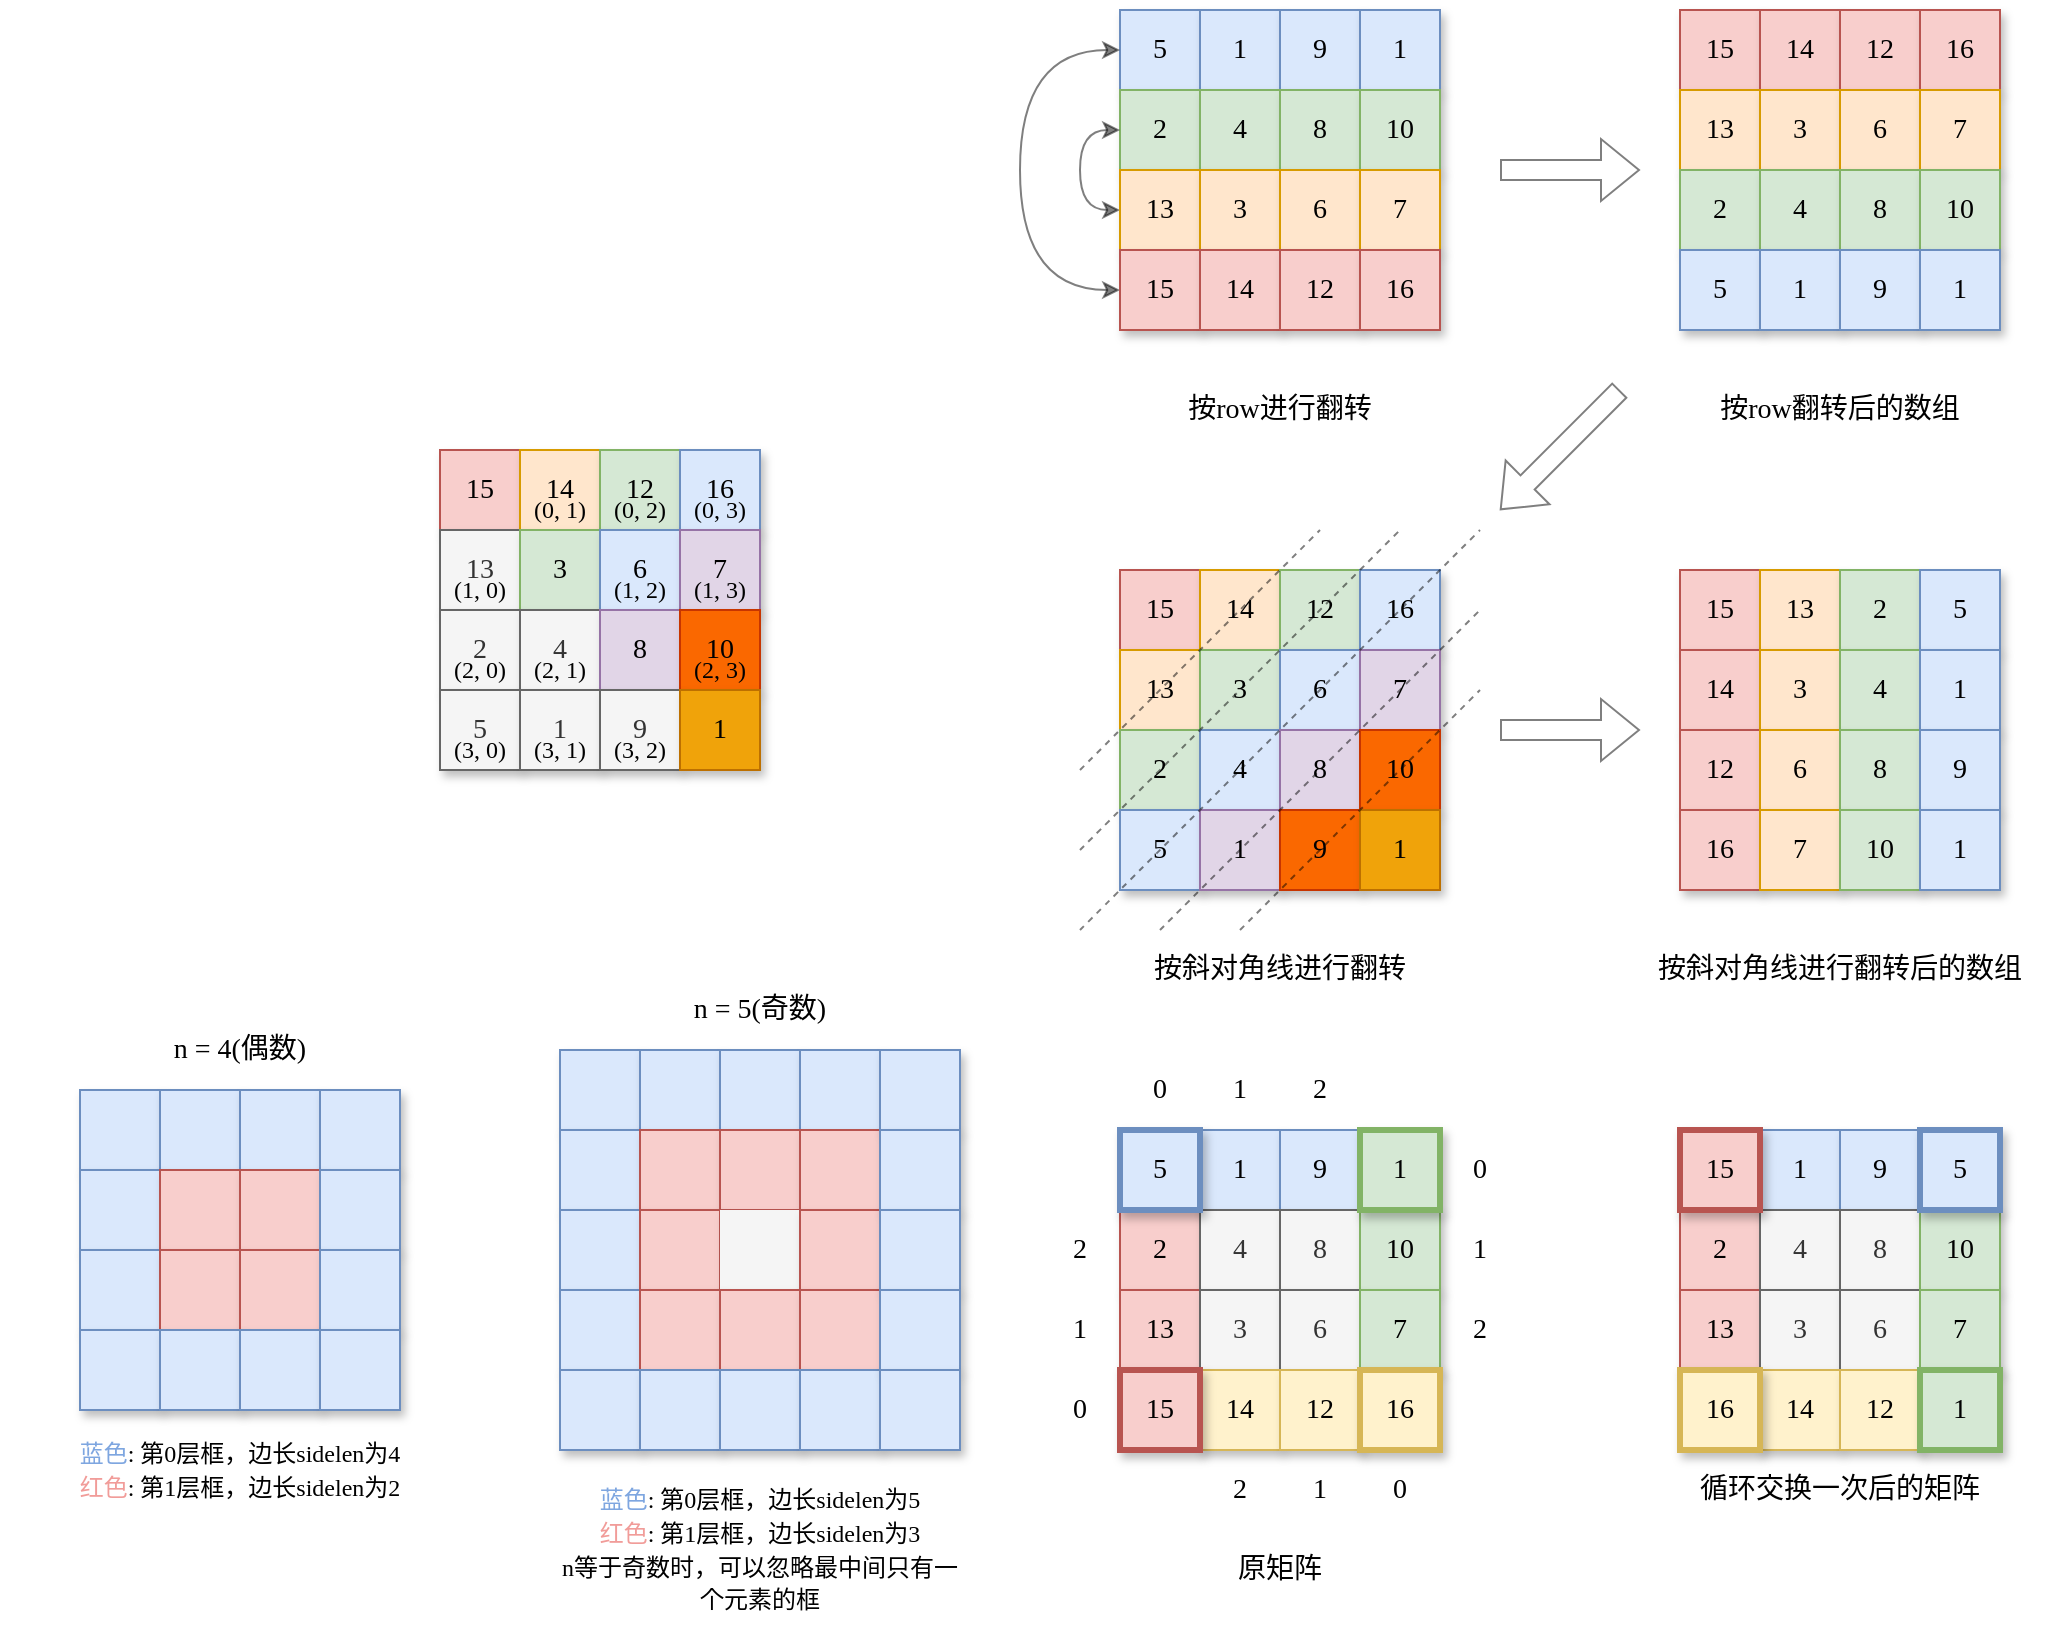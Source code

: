 <mxfile version="16.2.7" type="github">
  <diagram id="HVgc1riLIKYyW8vHFA-X" name="第 1 页">
    <mxGraphModel dx="2713" dy="810" grid="1" gridSize="10" guides="1" tooltips="1" connect="1" arrows="1" fold="1" page="1" pageScale="1" pageWidth="827" pageHeight="1169" background="#ffffff" math="0" shadow="0">
      <root>
        <mxCell id="0" />
        <mxCell id="1" parent="0" />
        <mxCell id="Ji-A0wUUnAwJlBcYtbFV-5" value="&lt;font style=&quot;font-size: 14px&quot; face=&quot;Comic Sans MS&quot;&gt;2&lt;/font&gt;" style="rounded=0;whiteSpace=wrap;html=1;shadow=1;fillColor=#f8cecc;strokeColor=#b85450;strokeWidth=1;" parent="1" vertex="1">
          <mxGeometry x="240" y="840" width="40" height="40" as="geometry" />
        </mxCell>
        <mxCell id="Ji-A0wUUnAwJlBcYtbFV-2" value="&lt;font style=&quot;font-size: 14px&quot; face=&quot;Comic Sans MS&quot;&gt;1&lt;/font&gt;" style="rounded=0;whiteSpace=wrap;html=1;shadow=1;fillColor=#dae8fc;strokeColor=#6c8ebf;" parent="1" vertex="1">
          <mxGeometry x="280" y="800" width="40" height="40" as="geometry" />
        </mxCell>
        <mxCell id="Ji-A0wUUnAwJlBcYtbFV-3" value="&lt;font style=&quot;font-size: 14px&quot; face=&quot;Comic Sans MS&quot;&gt;9&lt;/font&gt;" style="rounded=0;whiteSpace=wrap;html=1;shadow=1;fillColor=#dae8fc;strokeColor=#6c8ebf;strokeWidth=1;" parent="1" vertex="1">
          <mxGeometry x="320" y="800" width="40" height="40" as="geometry" />
        </mxCell>
        <mxCell id="Ji-A0wUUnAwJlBcYtbFV-122" value="" style="rounded=0;whiteSpace=wrap;html=1;shadow=1;fillColor=#dae8fc;strokeColor=#6c8ebf;" parent="1" vertex="1">
          <mxGeometry x="-40" y="760" width="40" height="40" as="geometry" />
        </mxCell>
        <mxCell id="Ji-A0wUUnAwJlBcYtbFV-123" value="" style="rounded=0;whiteSpace=wrap;html=1;shadow=1;fillColor=#dae8fc;strokeColor=#6c8ebf;" parent="1" vertex="1">
          <mxGeometry y="760" width="40" height="40" as="geometry" />
        </mxCell>
        <mxCell id="Ji-A0wUUnAwJlBcYtbFV-124" value="" style="rounded=0;whiteSpace=wrap;html=1;shadow=1;fillColor=#dae8fc;strokeColor=#6c8ebf;" parent="1" vertex="1">
          <mxGeometry x="40" y="760" width="40" height="40" as="geometry" />
        </mxCell>
        <mxCell id="Ji-A0wUUnAwJlBcYtbFV-125" value="" style="rounded=0;whiteSpace=wrap;html=1;shadow=1;fillColor=#dae8fc;strokeColor=#6c8ebf;" parent="1" vertex="1">
          <mxGeometry x="80" y="760" width="40" height="40" as="geometry" />
        </mxCell>
        <mxCell id="Ta1VJS7oqbeky3PgovRU-64" value="&lt;font style=&quot;font-size: 14px&quot; face=&quot;Comic Sans MS&quot;&gt;15&lt;/font&gt;" style="rounded=0;whiteSpace=wrap;html=1;shadow=1;fillColor=#f8cecc;strokeColor=#b85450;" parent="1" vertex="1">
          <mxGeometry x="520" y="240" width="40" height="40" as="geometry" />
        </mxCell>
        <mxCell id="Ta1VJS7oqbeky3PgovRU-65" value="&lt;font style=&quot;font-size: 14px&quot; face=&quot;Comic Sans MS&quot;&gt;14&lt;/font&gt;" style="rounded=0;whiteSpace=wrap;html=1;shadow=1;fillColor=#f8cecc;strokeColor=#b85450;" parent="1" vertex="1">
          <mxGeometry x="560" y="240" width="40" height="40" as="geometry" />
        </mxCell>
        <mxCell id="Ta1VJS7oqbeky3PgovRU-66" value="&lt;font style=&quot;font-size: 14px&quot; face=&quot;Comic Sans MS&quot;&gt;12&lt;/font&gt;" style="rounded=0;whiteSpace=wrap;html=1;shadow=1;fillColor=#f8cecc;strokeColor=#b85450;" parent="1" vertex="1">
          <mxGeometry x="600" y="240" width="40" height="40" as="geometry" />
        </mxCell>
        <mxCell id="Ta1VJS7oqbeky3PgovRU-67" value="&lt;font style=&quot;font-size: 14px&quot; face=&quot;Comic Sans MS&quot;&gt;16&lt;/font&gt;" style="rounded=0;whiteSpace=wrap;html=1;shadow=1;fillColor=#f8cecc;strokeColor=#b85450;" parent="1" vertex="1">
          <mxGeometry x="640" y="240" width="40" height="40" as="geometry" />
        </mxCell>
        <mxCell id="Ta1VJS7oqbeky3PgovRU-1" value="&lt;font style=&quot;font-size: 14px&quot; face=&quot;Comic Sans MS&quot;&gt;5&lt;/font&gt;" style="rounded=0;whiteSpace=wrap;html=1;shadow=1;fillColor=#dae8fc;strokeColor=#6c8ebf;" parent="1" vertex="1">
          <mxGeometry x="240" y="240" width="40" height="40" as="geometry" />
        </mxCell>
        <mxCell id="Ta1VJS7oqbeky3PgovRU-25" value="&lt;font style=&quot;font-size: 14px&quot; face=&quot;Comic Sans MS&quot;&gt;1&lt;/font&gt;" style="rounded=0;whiteSpace=wrap;html=1;shadow=1;fillColor=#dae8fc;strokeColor=#6c8ebf;" parent="1" vertex="1">
          <mxGeometry x="280" y="240" width="40" height="40" as="geometry" />
        </mxCell>
        <mxCell id="Ta1VJS7oqbeky3PgovRU-26" value="&lt;font style=&quot;font-size: 14px&quot; face=&quot;Comic Sans MS&quot;&gt;9&lt;/font&gt;" style="rounded=0;whiteSpace=wrap;html=1;shadow=1;fillColor=#dae8fc;strokeColor=#6c8ebf;" parent="1" vertex="1">
          <mxGeometry x="320" y="240" width="40" height="40" as="geometry" />
        </mxCell>
        <mxCell id="Ta1VJS7oqbeky3PgovRU-27" value="&lt;font style=&quot;font-size: 14px&quot; face=&quot;Comic Sans MS&quot;&gt;1&lt;/font&gt;" style="rounded=0;whiteSpace=wrap;html=1;shadow=1;fillColor=#dae8fc;strokeColor=#6c8ebf;" parent="1" vertex="1">
          <mxGeometry x="360" y="240" width="40" height="40" as="geometry" />
        </mxCell>
        <mxCell id="Ta1VJS7oqbeky3PgovRU-28" value="&lt;font style=&quot;font-size: 14px&quot; face=&quot;Comic Sans MS&quot;&gt;2&lt;/font&gt;" style="rounded=0;whiteSpace=wrap;html=1;shadow=1;fillColor=#d5e8d4;strokeColor=#82b366;" parent="1" vertex="1">
          <mxGeometry x="240" y="280" width="40" height="40" as="geometry" />
        </mxCell>
        <mxCell id="Ta1VJS7oqbeky3PgovRU-29" value="&lt;font style=&quot;font-size: 14px&quot; face=&quot;Comic Sans MS&quot;&gt;4&lt;/font&gt;" style="rounded=0;whiteSpace=wrap;html=1;shadow=1;fillColor=#d5e8d4;strokeColor=#82b366;" parent="1" vertex="1">
          <mxGeometry x="280" y="280" width="40" height="40" as="geometry" />
        </mxCell>
        <mxCell id="Ta1VJS7oqbeky3PgovRU-30" value="&lt;font style=&quot;font-size: 14px&quot; face=&quot;Comic Sans MS&quot;&gt;8&lt;/font&gt;" style="rounded=0;whiteSpace=wrap;html=1;shadow=1;fillColor=#d5e8d4;strokeColor=#82b366;" parent="1" vertex="1">
          <mxGeometry x="320" y="280" width="40" height="40" as="geometry" />
        </mxCell>
        <mxCell id="Ta1VJS7oqbeky3PgovRU-31" value="&lt;font style=&quot;font-size: 14px&quot; face=&quot;Comic Sans MS&quot;&gt;10&lt;/font&gt;" style="rounded=0;whiteSpace=wrap;html=1;shadow=1;fillColor=#d5e8d4;strokeColor=#82b366;" parent="1" vertex="1">
          <mxGeometry x="360" y="280" width="40" height="40" as="geometry" />
        </mxCell>
        <mxCell id="Ta1VJS7oqbeky3PgovRU-249" style="edgeStyle=orthogonalEdgeStyle;curved=1;rounded=0;sketch=0;orthogonalLoop=1;jettySize=auto;html=1;exitX=0;exitY=0.5;exitDx=0;exitDy=0;entryX=0;entryY=0.5;entryDx=0;entryDy=0;fontFamily=Comic Sans MS;fontSize=14;startArrow=classic;startFill=1;opacity=50;" parent="1" source="Ta1VJS7oqbeky3PgovRU-32" target="Ta1VJS7oqbeky3PgovRU-28" edge="1">
          <mxGeometry relative="1" as="geometry" />
        </mxCell>
        <mxCell id="Ta1VJS7oqbeky3PgovRU-32" value="&lt;font style=&quot;font-size: 14px&quot; face=&quot;Comic Sans MS&quot;&gt;13&lt;/font&gt;" style="rounded=0;whiteSpace=wrap;html=1;shadow=1;fillColor=#ffe6cc;strokeColor=#d79b00;" parent="1" vertex="1">
          <mxGeometry x="240" y="320" width="40" height="40" as="geometry" />
        </mxCell>
        <mxCell id="Ta1VJS7oqbeky3PgovRU-33" value="&lt;font style=&quot;font-size: 14px&quot; face=&quot;Comic Sans MS&quot;&gt;3&lt;/font&gt;" style="rounded=0;whiteSpace=wrap;html=1;shadow=1;fillColor=#ffe6cc;strokeColor=#d79b00;" parent="1" vertex="1">
          <mxGeometry x="280" y="320" width="40" height="40" as="geometry" />
        </mxCell>
        <mxCell id="Ta1VJS7oqbeky3PgovRU-34" value="&lt;font style=&quot;font-size: 14px&quot; face=&quot;Comic Sans MS&quot;&gt;6&lt;/font&gt;" style="rounded=0;whiteSpace=wrap;html=1;shadow=1;fillColor=#ffe6cc;strokeColor=#d79b00;" parent="1" vertex="1">
          <mxGeometry x="320" y="320" width="40" height="40" as="geometry" />
        </mxCell>
        <mxCell id="Ta1VJS7oqbeky3PgovRU-35" value="&lt;font style=&quot;font-size: 14px&quot; face=&quot;Comic Sans MS&quot;&gt;7&lt;/font&gt;" style="rounded=0;whiteSpace=wrap;html=1;shadow=1;fillColor=#ffe6cc;strokeColor=#d79b00;" parent="1" vertex="1">
          <mxGeometry x="360" y="320" width="40" height="40" as="geometry" />
        </mxCell>
        <mxCell id="Ta1VJS7oqbeky3PgovRU-250" style="edgeStyle=orthogonalEdgeStyle;curved=1;rounded=0;sketch=0;orthogonalLoop=1;jettySize=auto;html=1;exitX=0;exitY=0.5;exitDx=0;exitDy=0;entryX=0;entryY=0.5;entryDx=0;entryDy=0;fontFamily=Comic Sans MS;fontSize=14;startArrow=classic;startFill=1;opacity=50;" parent="1" source="Ta1VJS7oqbeky3PgovRU-36" target="Ta1VJS7oqbeky3PgovRU-1" edge="1">
          <mxGeometry relative="1" as="geometry">
            <Array as="points">
              <mxPoint x="190" y="380" />
              <mxPoint x="190" y="260" />
            </Array>
          </mxGeometry>
        </mxCell>
        <mxCell id="Ta1VJS7oqbeky3PgovRU-36" value="&lt;font style=&quot;font-size: 14px&quot; face=&quot;Comic Sans MS&quot;&gt;15&lt;/font&gt;" style="rounded=0;whiteSpace=wrap;html=1;shadow=1;fillColor=#f8cecc;strokeColor=#b85450;" parent="1" vertex="1">
          <mxGeometry x="240" y="360" width="40" height="40" as="geometry" />
        </mxCell>
        <mxCell id="Ta1VJS7oqbeky3PgovRU-37" value="&lt;font style=&quot;font-size: 14px&quot; face=&quot;Comic Sans MS&quot;&gt;14&lt;/font&gt;" style="rounded=0;whiteSpace=wrap;html=1;shadow=1;fillColor=#f8cecc;strokeColor=#b85450;" parent="1" vertex="1">
          <mxGeometry x="280" y="360" width="40" height="40" as="geometry" />
        </mxCell>
        <mxCell id="Ta1VJS7oqbeky3PgovRU-38" value="&lt;font style=&quot;font-size: 14px&quot; face=&quot;Comic Sans MS&quot;&gt;12&lt;/font&gt;" style="rounded=0;whiteSpace=wrap;html=1;shadow=1;fillColor=#f8cecc;strokeColor=#b85450;" parent="1" vertex="1">
          <mxGeometry x="320" y="360" width="40" height="40" as="geometry" />
        </mxCell>
        <mxCell id="Ta1VJS7oqbeky3PgovRU-39" value="&lt;font style=&quot;font-size: 14px&quot; face=&quot;Comic Sans MS&quot;&gt;16&lt;/font&gt;" style="rounded=0;whiteSpace=wrap;html=1;shadow=1;fillColor=#f8cecc;strokeColor=#b85450;" parent="1" vertex="1">
          <mxGeometry x="360" y="360" width="40" height="40" as="geometry" />
        </mxCell>
        <mxCell id="Ta1VJS7oqbeky3PgovRU-60" value="&lt;font style=&quot;font-size: 14px&quot; face=&quot;Comic Sans MS&quot;&gt;13&lt;/font&gt;" style="rounded=0;whiteSpace=wrap;html=1;shadow=1;fillColor=#ffe6cc;strokeColor=#d79b00;" parent="1" vertex="1">
          <mxGeometry x="520" y="280" width="40" height="40" as="geometry" />
        </mxCell>
        <mxCell id="Ta1VJS7oqbeky3PgovRU-61" value="&lt;font style=&quot;font-size: 14px&quot; face=&quot;Comic Sans MS&quot;&gt;3&lt;/font&gt;" style="rounded=0;whiteSpace=wrap;html=1;shadow=1;fillColor=#ffe6cc;strokeColor=#d79b00;" parent="1" vertex="1">
          <mxGeometry x="560" y="280" width="40" height="40" as="geometry" />
        </mxCell>
        <mxCell id="Ta1VJS7oqbeky3PgovRU-62" value="&lt;font style=&quot;font-size: 14px&quot; face=&quot;Comic Sans MS&quot;&gt;6&lt;/font&gt;" style="rounded=0;whiteSpace=wrap;html=1;shadow=1;fillColor=#ffe6cc;strokeColor=#d79b00;" parent="1" vertex="1">
          <mxGeometry x="600" y="280" width="40" height="40" as="geometry" />
        </mxCell>
        <mxCell id="Ta1VJS7oqbeky3PgovRU-63" value="&lt;font style=&quot;font-size: 14px&quot; face=&quot;Comic Sans MS&quot;&gt;7&lt;/font&gt;" style="rounded=0;whiteSpace=wrap;html=1;shadow=1;fillColor=#ffe6cc;strokeColor=#d79b00;" parent="1" vertex="1">
          <mxGeometry x="640" y="280" width="40" height="40" as="geometry" />
        </mxCell>
        <mxCell id="Ta1VJS7oqbeky3PgovRU-55" value="&lt;font style=&quot;font-size: 14px&quot; face=&quot;Comic Sans MS&quot;&gt;2&lt;/font&gt;" style="rounded=0;whiteSpace=wrap;html=1;shadow=1;fillColor=#d5e8d4;strokeColor=#82b366;" parent="1" vertex="1">
          <mxGeometry x="520" y="320" width="40" height="40" as="geometry" />
        </mxCell>
        <mxCell id="Ta1VJS7oqbeky3PgovRU-56" value="&lt;font style=&quot;font-size: 14px&quot; face=&quot;Comic Sans MS&quot;&gt;4&lt;/font&gt;" style="rounded=0;whiteSpace=wrap;html=1;shadow=1;fillColor=#d5e8d4;strokeColor=#82b366;" parent="1" vertex="1">
          <mxGeometry x="560" y="320" width="40" height="40" as="geometry" />
        </mxCell>
        <mxCell id="Ta1VJS7oqbeky3PgovRU-57" value="&lt;font style=&quot;font-size: 14px&quot; face=&quot;Comic Sans MS&quot;&gt;8&lt;/font&gt;" style="rounded=0;whiteSpace=wrap;html=1;shadow=1;fillColor=#d5e8d4;strokeColor=#82b366;" parent="1" vertex="1">
          <mxGeometry x="600" y="320" width="40" height="40" as="geometry" />
        </mxCell>
        <mxCell id="Ta1VJS7oqbeky3PgovRU-59" value="&lt;font style=&quot;font-size: 14px&quot; face=&quot;Comic Sans MS&quot;&gt;10&lt;/font&gt;" style="rounded=0;whiteSpace=wrap;html=1;shadow=1;fillColor=#d5e8d4;strokeColor=#82b366;" parent="1" vertex="1">
          <mxGeometry x="640" y="320" width="40" height="40" as="geometry" />
        </mxCell>
        <mxCell id="Ta1VJS7oqbeky3PgovRU-42" value="&lt;font style=&quot;font-size: 14px&quot; face=&quot;Comic Sans MS&quot;&gt;5&lt;/font&gt;" style="rounded=0;whiteSpace=wrap;html=1;shadow=1;fillColor=#dae8fc;strokeColor=#6c8ebf;" parent="1" vertex="1">
          <mxGeometry x="520" y="360" width="40" height="40" as="geometry" />
        </mxCell>
        <mxCell id="Ta1VJS7oqbeky3PgovRU-51" value="&lt;font style=&quot;font-size: 14px&quot; face=&quot;Comic Sans MS&quot;&gt;1&lt;/font&gt;" style="rounded=0;whiteSpace=wrap;html=1;shadow=1;fillColor=#dae8fc;strokeColor=#6c8ebf;" parent="1" vertex="1">
          <mxGeometry x="560" y="360" width="40" height="40" as="geometry" />
        </mxCell>
        <mxCell id="Ta1VJS7oqbeky3PgovRU-52" value="&lt;font style=&quot;font-size: 14px&quot; face=&quot;Comic Sans MS&quot;&gt;9&lt;/font&gt;" style="rounded=0;whiteSpace=wrap;html=1;shadow=1;fillColor=#dae8fc;strokeColor=#6c8ebf;" parent="1" vertex="1">
          <mxGeometry x="600" y="360" width="40" height="40" as="geometry" />
        </mxCell>
        <mxCell id="Ta1VJS7oqbeky3PgovRU-54" value="&lt;font style=&quot;font-size: 14px&quot; face=&quot;Comic Sans MS&quot;&gt;1&lt;/font&gt;" style="rounded=0;whiteSpace=wrap;html=1;shadow=1;fillColor=#dae8fc;strokeColor=#6c8ebf;" parent="1" vertex="1">
          <mxGeometry x="640" y="360" width="40" height="40" as="geometry" />
        </mxCell>
        <mxCell id="Ta1VJS7oqbeky3PgovRU-148" value="&lt;font style=&quot;font-size: 14px&quot; face=&quot;Comic Sans MS&quot;&gt;15&lt;/font&gt;" style="rounded=0;whiteSpace=wrap;html=1;shadow=1;fillColor=#f8cecc;strokeColor=#b85450;" parent="1" vertex="1">
          <mxGeometry x="240" y="520" width="40" height="40" as="geometry" />
        </mxCell>
        <mxCell id="Ta1VJS7oqbeky3PgovRU-149" value="&lt;font style=&quot;font-size: 14px&quot; face=&quot;Comic Sans MS&quot;&gt;14&lt;/font&gt;" style="rounded=0;whiteSpace=wrap;html=1;shadow=1;fillColor=#ffe6cc;strokeColor=#d79b00;" parent="1" vertex="1">
          <mxGeometry x="280" y="520" width="40" height="40" as="geometry" />
        </mxCell>
        <mxCell id="Ta1VJS7oqbeky3PgovRU-150" value="&lt;font style=&quot;font-size: 14px&quot; face=&quot;Comic Sans MS&quot;&gt;12&lt;/font&gt;" style="rounded=0;whiteSpace=wrap;html=1;shadow=1;fillColor=#d5e8d4;strokeColor=#82b366;" parent="1" vertex="1">
          <mxGeometry x="320" y="520" width="40" height="40" as="geometry" />
        </mxCell>
        <mxCell id="Ta1VJS7oqbeky3PgovRU-151" value="&lt;font style=&quot;font-size: 14px&quot; face=&quot;Comic Sans MS&quot;&gt;16&lt;/font&gt;" style="rounded=0;whiteSpace=wrap;html=1;shadow=1;fillColor=#dae8fc;strokeColor=#6c8ebf;" parent="1" vertex="1">
          <mxGeometry x="360" y="520" width="40" height="40" as="geometry" />
        </mxCell>
        <mxCell id="Ta1VJS7oqbeky3PgovRU-152" value="&lt;font style=&quot;font-size: 14px&quot; face=&quot;Comic Sans MS&quot;&gt;13&lt;/font&gt;" style="rounded=0;whiteSpace=wrap;html=1;shadow=1;fillColor=#ffe6cc;strokeColor=#d79b00;" parent="1" vertex="1">
          <mxGeometry x="240" y="560" width="40" height="40" as="geometry" />
        </mxCell>
        <mxCell id="Ta1VJS7oqbeky3PgovRU-153" value="&lt;font style=&quot;font-size: 14px&quot; face=&quot;Comic Sans MS&quot;&gt;3&lt;/font&gt;" style="rounded=0;whiteSpace=wrap;html=1;shadow=1;fillColor=#d5e8d4;strokeColor=#82b366;" parent="1" vertex="1">
          <mxGeometry x="280" y="560" width="40" height="40" as="geometry" />
        </mxCell>
        <mxCell id="Ta1VJS7oqbeky3PgovRU-154" value="&lt;font style=&quot;font-size: 14px&quot; face=&quot;Comic Sans MS&quot;&gt;6&lt;/font&gt;" style="rounded=0;whiteSpace=wrap;html=1;shadow=1;fillColor=#dae8fc;strokeColor=#6c8ebf;" parent="1" vertex="1">
          <mxGeometry x="320" y="560" width="40" height="40" as="geometry" />
        </mxCell>
        <mxCell id="Ta1VJS7oqbeky3PgovRU-155" value="&lt;font style=&quot;font-size: 14px&quot; face=&quot;Comic Sans MS&quot;&gt;7&lt;/font&gt;" style="rounded=0;whiteSpace=wrap;html=1;shadow=1;fillColor=#e1d5e7;strokeColor=#9673a6;" parent="1" vertex="1">
          <mxGeometry x="360" y="560" width="40" height="40" as="geometry" />
        </mxCell>
        <mxCell id="Ta1VJS7oqbeky3PgovRU-156" value="&lt;font style=&quot;font-size: 14px&quot; face=&quot;Comic Sans MS&quot;&gt;2&lt;/font&gt;" style="rounded=0;whiteSpace=wrap;html=1;shadow=1;fillColor=#d5e8d4;strokeColor=#82b366;" parent="1" vertex="1">
          <mxGeometry x="240" y="600" width="40" height="40" as="geometry" />
        </mxCell>
        <mxCell id="Ta1VJS7oqbeky3PgovRU-157" value="&lt;font style=&quot;font-size: 14px&quot; face=&quot;Comic Sans MS&quot;&gt;4&lt;/font&gt;" style="rounded=0;whiteSpace=wrap;html=1;shadow=1;fillColor=#dae8fc;strokeColor=#6c8ebf;" parent="1" vertex="1">
          <mxGeometry x="280" y="600" width="40" height="40" as="geometry" />
        </mxCell>
        <mxCell id="Ta1VJS7oqbeky3PgovRU-158" value="&lt;font style=&quot;font-size: 14px&quot; face=&quot;Comic Sans MS&quot;&gt;8&lt;/font&gt;" style="rounded=0;whiteSpace=wrap;html=1;shadow=1;fillColor=#e1d5e7;strokeColor=#9673a6;" parent="1" vertex="1">
          <mxGeometry x="320" y="600" width="40" height="40" as="geometry" />
        </mxCell>
        <mxCell id="Ta1VJS7oqbeky3PgovRU-159" value="&lt;font style=&quot;font-size: 14px&quot; face=&quot;Comic Sans MS&quot;&gt;10&lt;/font&gt;" style="rounded=0;whiteSpace=wrap;html=1;shadow=1;fillColor=#fa6800;strokeColor=#C73500;fontColor=#000000;" parent="1" vertex="1">
          <mxGeometry x="360" y="600" width="40" height="40" as="geometry" />
        </mxCell>
        <mxCell id="Ta1VJS7oqbeky3PgovRU-160" value="&lt;font style=&quot;font-size: 14px&quot; face=&quot;Comic Sans MS&quot;&gt;5&lt;/font&gt;" style="rounded=0;whiteSpace=wrap;html=1;shadow=1;fillColor=#dae8fc;strokeColor=#6c8ebf;" parent="1" vertex="1">
          <mxGeometry x="240" y="640" width="40" height="40" as="geometry" />
        </mxCell>
        <mxCell id="Ta1VJS7oqbeky3PgovRU-161" value="&lt;font style=&quot;font-size: 14px&quot; face=&quot;Comic Sans MS&quot;&gt;1&lt;/font&gt;" style="rounded=0;whiteSpace=wrap;html=1;shadow=1;fillColor=#e1d5e7;strokeColor=#9673a6;" parent="1" vertex="1">
          <mxGeometry x="280" y="640" width="40" height="40" as="geometry" />
        </mxCell>
        <mxCell id="Ta1VJS7oqbeky3PgovRU-162" value="&lt;font style=&quot;font-size: 14px&quot; face=&quot;Comic Sans MS&quot;&gt;9&lt;/font&gt;" style="rounded=0;whiteSpace=wrap;html=1;shadow=1;fillColor=#fa6800;strokeColor=#C73500;fontColor=#000000;" parent="1" vertex="1">
          <mxGeometry x="320" y="640" width="40" height="40" as="geometry" />
        </mxCell>
        <mxCell id="Ta1VJS7oqbeky3PgovRU-163" value="&lt;font style=&quot;font-size: 14px&quot; face=&quot;Comic Sans MS&quot;&gt;1&lt;/font&gt;" style="rounded=0;whiteSpace=wrap;html=1;shadow=1;fillColor=#f0a30a;strokeColor=#BD7000;fontColor=#000000;" parent="1" vertex="1">
          <mxGeometry x="360" y="640" width="40" height="40" as="geometry" />
        </mxCell>
        <mxCell id="Ta1VJS7oqbeky3PgovRU-165" value="" style="endArrow=none;dashed=1;html=1;rounded=0;fontFamily=Comic Sans MS;fontSize=14;curved=1;opacity=50;" parent="1" edge="1">
          <mxGeometry width="50" height="50" relative="1" as="geometry">
            <mxPoint x="220" y="620" as="sourcePoint" />
            <mxPoint x="340" y="500" as="targetPoint" />
          </mxGeometry>
        </mxCell>
        <mxCell id="Ta1VJS7oqbeky3PgovRU-167" value="" style="endArrow=none;dashed=1;html=1;rounded=0;fontFamily=Comic Sans MS;fontSize=14;curved=1;opacity=50;" parent="1" edge="1">
          <mxGeometry width="50" height="50" relative="1" as="geometry">
            <mxPoint x="220" y="660" as="sourcePoint" />
            <mxPoint x="380" y="500" as="targetPoint" />
          </mxGeometry>
        </mxCell>
        <mxCell id="Ta1VJS7oqbeky3PgovRU-168" value="" style="endArrow=none;dashed=1;html=1;rounded=0;sketch=0;fontFamily=Comic Sans MS;fontSize=14;opacity=50;curved=1;" parent="1" edge="1">
          <mxGeometry width="50" height="50" relative="1" as="geometry">
            <mxPoint x="220" y="700" as="sourcePoint" />
            <mxPoint x="420" y="500" as="targetPoint" />
          </mxGeometry>
        </mxCell>
        <mxCell id="Ta1VJS7oqbeky3PgovRU-169" value="" style="endArrow=none;dashed=1;html=1;rounded=0;fontFamily=Comic Sans MS;fontSize=14;curved=1;opacity=50;" parent="1" edge="1">
          <mxGeometry width="50" height="50" relative="1" as="geometry">
            <mxPoint x="260" y="700" as="sourcePoint" />
            <mxPoint x="420" y="540" as="targetPoint" />
          </mxGeometry>
        </mxCell>
        <mxCell id="Ta1VJS7oqbeky3PgovRU-170" value="" style="endArrow=none;dashed=1;html=1;rounded=0;fontFamily=Comic Sans MS;fontSize=14;curved=1;opacity=50;" parent="1" edge="1">
          <mxGeometry width="50" height="50" relative="1" as="geometry">
            <mxPoint x="300" y="700" as="sourcePoint" />
            <mxPoint x="420" y="580" as="targetPoint" />
          </mxGeometry>
        </mxCell>
        <mxCell id="Ta1VJS7oqbeky3PgovRU-228" value="&lt;font style=&quot;font-size: 14px&quot; face=&quot;Comic Sans MS&quot;&gt;15&lt;/font&gt;" style="rounded=0;whiteSpace=wrap;html=1;shadow=1;fillColor=#f8cecc;strokeColor=#b85450;" parent="1" vertex="1">
          <mxGeometry x="520" y="520" width="40" height="40" as="geometry" />
        </mxCell>
        <mxCell id="Ta1VJS7oqbeky3PgovRU-229" value="&lt;font style=&quot;font-size: 14px&quot; face=&quot;Comic Sans MS&quot;&gt;13&lt;/font&gt;" style="rounded=0;whiteSpace=wrap;html=1;shadow=1;fillColor=#ffe6cc;strokeColor=#d79b00;" parent="1" vertex="1">
          <mxGeometry x="560" y="520" width="40" height="40" as="geometry" />
        </mxCell>
        <mxCell id="Ta1VJS7oqbeky3PgovRU-230" value="&lt;font style=&quot;font-size: 14px&quot; face=&quot;Comic Sans MS&quot;&gt;2&lt;/font&gt;" style="rounded=0;whiteSpace=wrap;html=1;shadow=1;fillColor=#d5e8d4;strokeColor=#82b366;" parent="1" vertex="1">
          <mxGeometry x="600" y="520" width="40" height="40" as="geometry" />
        </mxCell>
        <mxCell id="Ta1VJS7oqbeky3PgovRU-231" value="&lt;font style=&quot;font-size: 14px&quot; face=&quot;Comic Sans MS&quot;&gt;5&lt;/font&gt;" style="rounded=0;whiteSpace=wrap;html=1;shadow=1;fillColor=#dae8fc;strokeColor=#6c8ebf;" parent="1" vertex="1">
          <mxGeometry x="640" y="520" width="40" height="40" as="geometry" />
        </mxCell>
        <mxCell id="Ta1VJS7oqbeky3PgovRU-232" value="&lt;font style=&quot;font-size: 14px&quot; face=&quot;Comic Sans MS&quot;&gt;14&lt;/font&gt;" style="rounded=0;whiteSpace=wrap;html=1;shadow=1;fillColor=#f8cecc;strokeColor=#b85450;" parent="1" vertex="1">
          <mxGeometry x="520" y="560" width="40" height="40" as="geometry" />
        </mxCell>
        <mxCell id="Ta1VJS7oqbeky3PgovRU-233" value="&lt;font style=&quot;font-size: 14px&quot; face=&quot;Comic Sans MS&quot;&gt;3&lt;/font&gt;" style="rounded=0;whiteSpace=wrap;html=1;shadow=1;fillColor=#ffe6cc;strokeColor=#d79b00;" parent="1" vertex="1">
          <mxGeometry x="560" y="560" width="40" height="40" as="geometry" />
        </mxCell>
        <mxCell id="Ta1VJS7oqbeky3PgovRU-234" value="&lt;font style=&quot;font-size: 14px&quot; face=&quot;Comic Sans MS&quot;&gt;4&lt;/font&gt;" style="rounded=0;whiteSpace=wrap;html=1;shadow=1;fillColor=#d5e8d4;strokeColor=#82b366;" parent="1" vertex="1">
          <mxGeometry x="600" y="560" width="40" height="40" as="geometry" />
        </mxCell>
        <mxCell id="Ta1VJS7oqbeky3PgovRU-235" value="&lt;font style=&quot;font-size: 14px&quot; face=&quot;Comic Sans MS&quot;&gt;1&lt;/font&gt;" style="rounded=0;whiteSpace=wrap;html=1;shadow=1;fillColor=#dae8fc;strokeColor=#6c8ebf;" parent="1" vertex="1">
          <mxGeometry x="640" y="560" width="40" height="40" as="geometry" />
        </mxCell>
        <mxCell id="Ta1VJS7oqbeky3PgovRU-236" value="&lt;font style=&quot;font-size: 14px&quot; face=&quot;Comic Sans MS&quot;&gt;12&lt;/font&gt;" style="rounded=0;whiteSpace=wrap;html=1;shadow=1;fillColor=#f8cecc;strokeColor=#b85450;" parent="1" vertex="1">
          <mxGeometry x="520" y="600" width="40" height="40" as="geometry" />
        </mxCell>
        <mxCell id="Ta1VJS7oqbeky3PgovRU-237" value="&lt;font style=&quot;font-size: 14px&quot; face=&quot;Comic Sans MS&quot;&gt;6&lt;/font&gt;" style="rounded=0;whiteSpace=wrap;html=1;shadow=1;fillColor=#ffe6cc;strokeColor=#d79b00;" parent="1" vertex="1">
          <mxGeometry x="560" y="600" width="40" height="40" as="geometry" />
        </mxCell>
        <mxCell id="Ta1VJS7oqbeky3PgovRU-238" value="&lt;font style=&quot;font-size: 14px&quot; face=&quot;Comic Sans MS&quot;&gt;8&lt;/font&gt;" style="rounded=0;whiteSpace=wrap;html=1;shadow=1;fillColor=#d5e8d4;strokeColor=#82b366;" parent="1" vertex="1">
          <mxGeometry x="600" y="600" width="40" height="40" as="geometry" />
        </mxCell>
        <mxCell id="Ta1VJS7oqbeky3PgovRU-239" value="&lt;font style=&quot;font-size: 14px&quot; face=&quot;Comic Sans MS&quot;&gt;9&lt;/font&gt;" style="rounded=0;whiteSpace=wrap;html=1;shadow=1;fillColor=#dae8fc;strokeColor=#6c8ebf;" parent="1" vertex="1">
          <mxGeometry x="640" y="600" width="40" height="40" as="geometry" />
        </mxCell>
        <mxCell id="Ta1VJS7oqbeky3PgovRU-240" value="&lt;font style=&quot;font-size: 14px&quot; face=&quot;Comic Sans MS&quot;&gt;16&lt;/font&gt;" style="rounded=0;whiteSpace=wrap;html=1;shadow=1;fillColor=#f8cecc;strokeColor=#b85450;" parent="1" vertex="1">
          <mxGeometry x="520" y="640" width="40" height="40" as="geometry" />
        </mxCell>
        <mxCell id="Ta1VJS7oqbeky3PgovRU-241" value="&lt;font style=&quot;font-size: 14px&quot; face=&quot;Comic Sans MS&quot;&gt;7&lt;/font&gt;" style="rounded=0;whiteSpace=wrap;html=1;shadow=1;fillColor=#ffe6cc;strokeColor=#d79b00;" parent="1" vertex="1">
          <mxGeometry x="560" y="640" width="40" height="40" as="geometry" />
        </mxCell>
        <mxCell id="Ta1VJS7oqbeky3PgovRU-242" value="&lt;font style=&quot;font-size: 14px&quot; face=&quot;Comic Sans MS&quot;&gt;10&lt;/font&gt;" style="rounded=0;whiteSpace=wrap;html=1;shadow=1;fillColor=#d5e8d4;strokeColor=#82b366;" parent="1" vertex="1">
          <mxGeometry x="600" y="640" width="40" height="40" as="geometry" />
        </mxCell>
        <mxCell id="Ta1VJS7oqbeky3PgovRU-243" value="&lt;font style=&quot;font-size: 14px&quot; face=&quot;Comic Sans MS&quot;&gt;1&lt;/font&gt;" style="rounded=0;whiteSpace=wrap;html=1;shadow=1;fillColor=#dae8fc;strokeColor=#6c8ebf;" parent="1" vertex="1">
          <mxGeometry x="640" y="640" width="40" height="40" as="geometry" />
        </mxCell>
        <mxCell id="Ta1VJS7oqbeky3PgovRU-255" value="" style="shape=flexArrow;endArrow=classic;html=1;rounded=0;sketch=0;fontFamily=Comic Sans MS;fontSize=14;opacity=50;curved=1;" parent="1" edge="1">
          <mxGeometry width="50" height="50" relative="1" as="geometry">
            <mxPoint x="430" y="320" as="sourcePoint" />
            <mxPoint x="500" y="320" as="targetPoint" />
          </mxGeometry>
        </mxCell>
        <mxCell id="Ta1VJS7oqbeky3PgovRU-256" value="" style="shape=flexArrow;endArrow=classic;html=1;rounded=0;sketch=0;fontFamily=Comic Sans MS;fontSize=14;opacity=50;curved=1;" parent="1" edge="1">
          <mxGeometry width="50" height="50" relative="1" as="geometry">
            <mxPoint x="490" y="430" as="sourcePoint" />
            <mxPoint x="430" y="490" as="targetPoint" />
          </mxGeometry>
        </mxCell>
        <mxCell id="Ta1VJS7oqbeky3PgovRU-257" value="" style="shape=flexArrow;endArrow=classic;html=1;rounded=0;sketch=0;fontFamily=Comic Sans MS;fontSize=14;opacity=50;curved=1;" parent="1" edge="1">
          <mxGeometry width="50" height="50" relative="1" as="geometry">
            <mxPoint x="430" y="600" as="sourcePoint" />
            <mxPoint x="500" y="600" as="targetPoint" />
          </mxGeometry>
        </mxCell>
        <mxCell id="Ta1VJS7oqbeky3PgovRU-258" value="按row进行翻转" style="text;html=1;strokeColor=none;fillColor=none;align=center;verticalAlign=middle;whiteSpace=wrap;rounded=0;shadow=1;fontFamily=Comic Sans MS;fontSize=14;" parent="1" vertex="1">
          <mxGeometry x="240" y="420" width="160" height="40" as="geometry" />
        </mxCell>
        <mxCell id="Ta1VJS7oqbeky3PgovRU-259" value="按斜对角线进行翻转" style="text;html=1;strokeColor=none;fillColor=none;align=center;verticalAlign=middle;whiteSpace=wrap;rounded=0;shadow=1;fontFamily=Comic Sans MS;fontSize=14;" parent="1" vertex="1">
          <mxGeometry x="240" y="700" width="160" height="40" as="geometry" />
        </mxCell>
        <mxCell id="Ta1VJS7oqbeky3PgovRU-260" value="按斜对角线进行翻转后的数组" style="text;html=1;strokeColor=none;fillColor=none;align=center;verticalAlign=middle;whiteSpace=wrap;rounded=0;shadow=1;fontFamily=Comic Sans MS;fontSize=14;" parent="1" vertex="1">
          <mxGeometry x="500" y="700" width="200" height="40" as="geometry" />
        </mxCell>
        <mxCell id="Ta1VJS7oqbeky3PgovRU-261" value="按row翻转后的数组" style="text;html=1;strokeColor=none;fillColor=none;align=center;verticalAlign=middle;whiteSpace=wrap;rounded=0;shadow=1;fontFamily=Comic Sans MS;fontSize=14;" parent="1" vertex="1">
          <mxGeometry x="520" y="420" width="160" height="40" as="geometry" />
        </mxCell>
        <mxCell id="Ji-A0wUUnAwJlBcYtbFV-6" value="&lt;font style=&quot;font-size: 14px&quot; face=&quot;Comic Sans MS&quot;&gt;4&lt;/font&gt;" style="rounded=0;whiteSpace=wrap;html=1;shadow=1;fillColor=#f5f5f5;strokeColor=#666666;fontColor=#333333;" parent="1" vertex="1">
          <mxGeometry x="280" y="840" width="40" height="40" as="geometry" />
        </mxCell>
        <mxCell id="Ji-A0wUUnAwJlBcYtbFV-7" value="&lt;font style=&quot;font-size: 14px&quot; face=&quot;Comic Sans MS&quot;&gt;8&lt;/font&gt;" style="rounded=0;whiteSpace=wrap;html=1;shadow=1;fillColor=#f5f5f5;strokeColor=#666666;fontColor=#333333;" parent="1" vertex="1">
          <mxGeometry x="320" y="840" width="40" height="40" as="geometry" />
        </mxCell>
        <mxCell id="Ji-A0wUUnAwJlBcYtbFV-8" value="&lt;font style=&quot;font-size: 14px&quot; face=&quot;Comic Sans MS&quot;&gt;10&lt;/font&gt;" style="rounded=0;whiteSpace=wrap;html=1;shadow=1;fillColor=#d5e8d4;strokeColor=#82b366;" parent="1" vertex="1">
          <mxGeometry x="360" y="840" width="40" height="40" as="geometry" />
        </mxCell>
        <mxCell id="Ji-A0wUUnAwJlBcYtbFV-10" value="&lt;font style=&quot;font-size: 14px&quot; face=&quot;Comic Sans MS&quot;&gt;13&lt;/font&gt;" style="rounded=0;whiteSpace=wrap;html=1;shadow=1;fillColor=#f8cecc;strokeColor=#b85450;" parent="1" vertex="1">
          <mxGeometry x="240" y="880" width="40" height="40" as="geometry" />
        </mxCell>
        <mxCell id="Ji-A0wUUnAwJlBcYtbFV-11" value="&lt;font style=&quot;font-size: 14px&quot; face=&quot;Comic Sans MS&quot;&gt;3&lt;/font&gt;" style="rounded=0;whiteSpace=wrap;html=1;shadow=1;fillColor=#f5f5f5;strokeColor=#666666;fontColor=#333333;" parent="1" vertex="1">
          <mxGeometry x="280" y="880" width="40" height="40" as="geometry" />
        </mxCell>
        <mxCell id="Ji-A0wUUnAwJlBcYtbFV-12" value="&lt;font style=&quot;font-size: 14px&quot; face=&quot;Comic Sans MS&quot;&gt;6&lt;/font&gt;" style="rounded=0;whiteSpace=wrap;html=1;shadow=1;fillColor=#f5f5f5;strokeColor=#666666;fontColor=#333333;" parent="1" vertex="1">
          <mxGeometry x="320" y="880" width="40" height="40" as="geometry" />
        </mxCell>
        <mxCell id="Ji-A0wUUnAwJlBcYtbFV-35" value="&lt;font face=&quot;Comic Sans MS&quot; style=&quot;font-size: 14px&quot;&gt;0&lt;/font&gt;" style="text;html=1;strokeColor=none;fillColor=none;align=center;verticalAlign=middle;whiteSpace=wrap;rounded=0;" parent="1" vertex="1">
          <mxGeometry x="240" y="760" width="40" height="40" as="geometry" />
        </mxCell>
        <mxCell id="Ji-A0wUUnAwJlBcYtbFV-36" value="&lt;font face=&quot;Comic Sans MS&quot; style=&quot;font-size: 14px&quot;&gt;1&lt;/font&gt;" style="text;html=1;strokeColor=none;fillColor=none;align=center;verticalAlign=middle;whiteSpace=wrap;rounded=0;" parent="1" vertex="1">
          <mxGeometry x="280" y="760" width="40" height="40" as="geometry" />
        </mxCell>
        <mxCell id="Ji-A0wUUnAwJlBcYtbFV-37" value="&lt;font face=&quot;Comic Sans MS&quot; style=&quot;font-size: 14px&quot;&gt;2&lt;/font&gt;" style="text;html=1;strokeColor=none;fillColor=none;align=center;verticalAlign=middle;whiteSpace=wrap;rounded=0;" parent="1" vertex="1">
          <mxGeometry x="320" y="760" width="40" height="40" as="geometry" />
        </mxCell>
        <mxCell id="Ji-A0wUUnAwJlBcYtbFV-39" value="&lt;font face=&quot;Comic Sans MS&quot; style=&quot;font-size: 14px&quot;&gt;0&lt;/font&gt;" style="text;html=1;strokeColor=none;fillColor=none;align=center;verticalAlign=middle;whiteSpace=wrap;rounded=0;" parent="1" vertex="1">
          <mxGeometry x="400" y="800" width="40" height="40" as="geometry" />
        </mxCell>
        <mxCell id="Ji-A0wUUnAwJlBcYtbFV-40" value="&lt;font face=&quot;Comic Sans MS&quot; style=&quot;font-size: 14px&quot;&gt;1&lt;/font&gt;" style="text;html=1;strokeColor=none;fillColor=none;align=center;verticalAlign=middle;whiteSpace=wrap;rounded=0;" parent="1" vertex="1">
          <mxGeometry x="400" y="840" width="40" height="40" as="geometry" />
        </mxCell>
        <mxCell id="Ji-A0wUUnAwJlBcYtbFV-41" value="&lt;font face=&quot;Comic Sans MS&quot; style=&quot;font-size: 14px&quot;&gt;2&lt;/font&gt;" style="text;html=1;strokeColor=none;fillColor=none;align=center;verticalAlign=middle;whiteSpace=wrap;rounded=0;" parent="1" vertex="1">
          <mxGeometry x="400" y="880" width="40" height="40" as="geometry" />
        </mxCell>
        <mxCell id="Ji-A0wUUnAwJlBcYtbFV-42" value="&lt;font face=&quot;Comic Sans MS&quot; style=&quot;font-size: 14px&quot;&gt;0&lt;/font&gt;" style="text;html=1;strokeColor=none;fillColor=none;align=center;verticalAlign=middle;whiteSpace=wrap;rounded=0;" parent="1" vertex="1">
          <mxGeometry x="360" y="960" width="40" height="40" as="geometry" />
        </mxCell>
        <mxCell id="Ji-A0wUUnAwJlBcYtbFV-43" value="&lt;font face=&quot;Comic Sans MS&quot; style=&quot;font-size: 14px&quot;&gt;1&lt;/font&gt;" style="text;html=1;strokeColor=none;fillColor=none;align=center;verticalAlign=middle;whiteSpace=wrap;rounded=0;" parent="1" vertex="1">
          <mxGeometry x="320" y="960" width="40" height="40" as="geometry" />
        </mxCell>
        <mxCell id="Ji-A0wUUnAwJlBcYtbFV-44" value="&lt;font face=&quot;Comic Sans MS&quot; style=&quot;font-size: 14px&quot;&gt;2&lt;/font&gt;" style="text;html=1;strokeColor=none;fillColor=none;align=center;verticalAlign=middle;whiteSpace=wrap;rounded=0;" parent="1" vertex="1">
          <mxGeometry x="280" y="960" width="40" height="40" as="geometry" />
        </mxCell>
        <mxCell id="Ji-A0wUUnAwJlBcYtbFV-45" value="&lt;font face=&quot;Comic Sans MS&quot; style=&quot;font-size: 14px&quot;&gt;0&lt;/font&gt;" style="text;html=1;strokeColor=none;fillColor=none;align=center;verticalAlign=middle;whiteSpace=wrap;rounded=0;" parent="1" vertex="1">
          <mxGeometry x="200" y="920" width="40" height="40" as="geometry" />
        </mxCell>
        <mxCell id="Ji-A0wUUnAwJlBcYtbFV-46" value="&lt;font face=&quot;Comic Sans MS&quot; style=&quot;font-size: 14px&quot;&gt;1&lt;/font&gt;" style="text;html=1;strokeColor=none;fillColor=none;align=center;verticalAlign=middle;whiteSpace=wrap;rounded=0;" parent="1" vertex="1">
          <mxGeometry x="200" y="880" width="40" height="40" as="geometry" />
        </mxCell>
        <mxCell id="Ji-A0wUUnAwJlBcYtbFV-47" value="&lt;font face=&quot;Comic Sans MS&quot; style=&quot;font-size: 14px&quot;&gt;2&lt;/font&gt;" style="text;html=1;strokeColor=none;fillColor=none;align=center;verticalAlign=middle;whiteSpace=wrap;rounded=0;" parent="1" vertex="1">
          <mxGeometry x="200" y="840" width="40" height="40" as="geometry" />
        </mxCell>
        <mxCell id="Ji-A0wUUnAwJlBcYtbFV-13" value="&lt;font style=&quot;font-size: 14px&quot; face=&quot;Comic Sans MS&quot;&gt;7&lt;/font&gt;" style="rounded=0;whiteSpace=wrap;html=1;shadow=1;fillColor=#d5e8d4;strokeColor=#82b366;strokeWidth=1;" parent="1" vertex="1">
          <mxGeometry x="360" y="880" width="40" height="40" as="geometry" />
        </mxCell>
        <mxCell id="Ji-A0wUUnAwJlBcYtbFV-104" value="" style="rounded=0;whiteSpace=wrap;html=1;shadow=1;fillColor=#dae8fc;strokeColor=#6c8ebf;" parent="1" vertex="1">
          <mxGeometry x="-40" y="800" width="40" height="40" as="geometry" />
        </mxCell>
        <mxCell id="Ji-A0wUUnAwJlBcYtbFV-105" value="" style="rounded=0;whiteSpace=wrap;html=1;shadow=1;fillColor=#f8cecc;strokeColor=#b85450;" parent="1" vertex="1">
          <mxGeometry y="800" width="40" height="40" as="geometry" />
        </mxCell>
        <mxCell id="Ji-A0wUUnAwJlBcYtbFV-106" value="" style="rounded=0;whiteSpace=wrap;html=1;shadow=1;fillColor=#f8cecc;strokeColor=#b85450;" parent="1" vertex="1">
          <mxGeometry x="40" y="800" width="40" height="40" as="geometry" />
        </mxCell>
        <mxCell id="Ji-A0wUUnAwJlBcYtbFV-107" value="" style="rounded=0;whiteSpace=wrap;html=1;shadow=1;fillColor=#f8cecc;strokeColor=#b85450;" parent="1" vertex="1">
          <mxGeometry x="80" y="800" width="40" height="40" as="geometry" />
        </mxCell>
        <mxCell id="Ji-A0wUUnAwJlBcYtbFV-108" value="" style="rounded=0;whiteSpace=wrap;html=1;shadow=1;fillColor=#dae8fc;strokeColor=#6c8ebf;" parent="1" vertex="1">
          <mxGeometry x="-40" y="840" width="40" height="40" as="geometry" />
        </mxCell>
        <mxCell id="Ji-A0wUUnAwJlBcYtbFV-109" value="" style="rounded=0;whiteSpace=wrap;html=1;shadow=1;fillColor=#f8cecc;strokeColor=#b85450;" parent="1" vertex="1">
          <mxGeometry y="840" width="40" height="40" as="geometry" />
        </mxCell>
        <mxCell id="Ji-A0wUUnAwJlBcYtbFV-110" value="" style="rounded=0;whiteSpace=wrap;html=1;shadow=1;fillColor=#f5f5f5;fontColor=#333333;strokeColor=none;" parent="1" vertex="1">
          <mxGeometry x="40" y="840" width="40" height="40" as="geometry" />
        </mxCell>
        <mxCell id="Ji-A0wUUnAwJlBcYtbFV-111" value="" style="rounded=0;whiteSpace=wrap;html=1;shadow=1;fillColor=#f8cecc;strokeColor=#b85450;" parent="1" vertex="1">
          <mxGeometry x="80" y="840" width="40" height="40" as="geometry" />
        </mxCell>
        <mxCell id="Ji-A0wUUnAwJlBcYtbFV-113" value="" style="rounded=0;whiteSpace=wrap;html=1;shadow=1;fillColor=#dae8fc;strokeColor=#6c8ebf;" parent="1" vertex="1">
          <mxGeometry x="-40" y="880" width="40" height="40" as="geometry" />
        </mxCell>
        <mxCell id="Ji-A0wUUnAwJlBcYtbFV-114" value="" style="rounded=0;whiteSpace=wrap;html=1;shadow=1;fillColor=#f8cecc;strokeColor=#b85450;" parent="1" vertex="1">
          <mxGeometry y="880" width="40" height="40" as="geometry" />
        </mxCell>
        <mxCell id="Ji-A0wUUnAwJlBcYtbFV-115" value="" style="rounded=0;whiteSpace=wrap;html=1;shadow=1;fillColor=#f8cecc;strokeColor=#b85450;" parent="1" vertex="1">
          <mxGeometry x="40" y="880" width="40" height="40" as="geometry" />
        </mxCell>
        <mxCell id="Ji-A0wUUnAwJlBcYtbFV-116" value="" style="rounded=0;whiteSpace=wrap;html=1;shadow=1;fillColor=#f8cecc;strokeColor=#b85450;" parent="1" vertex="1">
          <mxGeometry x="80" y="880" width="40" height="40" as="geometry" />
        </mxCell>
        <mxCell id="Ji-A0wUUnAwJlBcYtbFV-118" value="" style="rounded=0;whiteSpace=wrap;html=1;shadow=1;fillColor=#dae8fc;strokeColor=#6c8ebf;" parent="1" vertex="1">
          <mxGeometry x="-40" y="920" width="40" height="40" as="geometry" />
        </mxCell>
        <mxCell id="Ji-A0wUUnAwJlBcYtbFV-119" value="" style="rounded=0;whiteSpace=wrap;html=1;shadow=1;fillColor=#dae8fc;strokeColor=#6c8ebf;" parent="1" vertex="1">
          <mxGeometry y="920" width="40" height="40" as="geometry" />
        </mxCell>
        <mxCell id="Ji-A0wUUnAwJlBcYtbFV-120" value="" style="rounded=0;whiteSpace=wrap;html=1;shadow=1;fillColor=#dae8fc;strokeColor=#6c8ebf;" parent="1" vertex="1">
          <mxGeometry x="40" y="920" width="40" height="40" as="geometry" />
        </mxCell>
        <mxCell id="Ji-A0wUUnAwJlBcYtbFV-121" value="" style="rounded=0;whiteSpace=wrap;html=1;shadow=1;fillColor=#dae8fc;strokeColor=#6c8ebf;" parent="1" vertex="1">
          <mxGeometry x="80" y="920" width="40" height="40" as="geometry" />
        </mxCell>
        <mxCell id="Ji-A0wUUnAwJlBcYtbFV-126" value="" style="rounded=0;whiteSpace=wrap;html=1;shadow=1;fillColor=#dae8fc;strokeColor=#6c8ebf;" parent="1" vertex="1">
          <mxGeometry x="120" y="760" width="40" height="40" as="geometry" />
        </mxCell>
        <mxCell id="Ji-A0wUUnAwJlBcYtbFV-127" value="" style="rounded=0;whiteSpace=wrap;html=1;shadow=1;fillColor=#dae8fc;strokeColor=#6c8ebf;" parent="1" vertex="1">
          <mxGeometry x="120" y="800" width="40" height="40" as="geometry" />
        </mxCell>
        <mxCell id="Ji-A0wUUnAwJlBcYtbFV-128" value="" style="rounded=0;whiteSpace=wrap;html=1;shadow=1;fillColor=#dae8fc;strokeColor=#6c8ebf;" parent="1" vertex="1">
          <mxGeometry x="120" y="840" width="40" height="40" as="geometry" />
        </mxCell>
        <mxCell id="Ji-A0wUUnAwJlBcYtbFV-129" value="" style="rounded=0;whiteSpace=wrap;html=1;shadow=1;fillColor=#dae8fc;strokeColor=#6c8ebf;" parent="1" vertex="1">
          <mxGeometry x="120" y="880" width="40" height="40" as="geometry" />
        </mxCell>
        <mxCell id="Ji-A0wUUnAwJlBcYtbFV-130" value="" style="rounded=0;whiteSpace=wrap;html=1;shadow=1;fillColor=#dae8fc;strokeColor=#6c8ebf;" parent="1" vertex="1">
          <mxGeometry x="120" y="920" width="40" height="40" as="geometry" />
        </mxCell>
        <mxCell id="Ji-A0wUUnAwJlBcYtbFV-141" value="&lt;font style=&quot;font-size: 14px&quot;&gt;n = 5(奇数)&lt;/font&gt;" style="text;html=1;strokeColor=none;fillColor=none;align=center;verticalAlign=middle;whiteSpace=wrap;rounded=0;fontFamily=Comic Sans MS;fontSize=12;" parent="1" vertex="1">
          <mxGeometry x="-40" y="720" width="200" height="40" as="geometry" />
        </mxCell>
        <mxCell id="Ji-A0wUUnAwJlBcYtbFV-142" value="" style="rounded=0;whiteSpace=wrap;html=1;shadow=1;fillColor=#dae8fc;strokeColor=#6c8ebf;" parent="1" vertex="1">
          <mxGeometry x="-280" y="780" width="40" height="40" as="geometry" />
        </mxCell>
        <mxCell id="Ji-A0wUUnAwJlBcYtbFV-143" value="" style="rounded=0;whiteSpace=wrap;html=1;shadow=1;fillColor=#dae8fc;strokeColor=#6c8ebf;" parent="1" vertex="1">
          <mxGeometry x="-240" y="780" width="40" height="40" as="geometry" />
        </mxCell>
        <mxCell id="Ji-A0wUUnAwJlBcYtbFV-144" value="" style="rounded=0;whiteSpace=wrap;html=1;shadow=1;fillColor=#dae8fc;strokeColor=#6c8ebf;" parent="1" vertex="1">
          <mxGeometry x="-200" y="780" width="40" height="40" as="geometry" />
        </mxCell>
        <mxCell id="Ji-A0wUUnAwJlBcYtbFV-145" value="" style="rounded=0;whiteSpace=wrap;html=1;shadow=1;fillColor=#dae8fc;strokeColor=#6c8ebf;" parent="1" vertex="1">
          <mxGeometry x="-160" y="780" width="40" height="40" as="geometry" />
        </mxCell>
        <mxCell id="Ji-A0wUUnAwJlBcYtbFV-146" value="" style="rounded=0;whiteSpace=wrap;html=1;shadow=1;fillColor=#dae8fc;strokeColor=#6c8ebf;" parent="1" vertex="1">
          <mxGeometry x="-280" y="820" width="40" height="40" as="geometry" />
        </mxCell>
        <mxCell id="Ji-A0wUUnAwJlBcYtbFV-147" value="" style="rounded=0;whiteSpace=wrap;html=1;shadow=1;fillColor=#f8cecc;strokeColor=#b85450;" parent="1" vertex="1">
          <mxGeometry x="-240" y="820" width="40" height="40" as="geometry" />
        </mxCell>
        <mxCell id="Ji-A0wUUnAwJlBcYtbFV-148" value="" style="rounded=0;whiteSpace=wrap;html=1;shadow=1;fillColor=#f8cecc;strokeColor=#b85450;" parent="1" vertex="1">
          <mxGeometry x="-200" y="820" width="40" height="40" as="geometry" />
        </mxCell>
        <mxCell id="Ji-A0wUUnAwJlBcYtbFV-149" value="" style="rounded=0;whiteSpace=wrap;html=1;shadow=1;fillColor=#dae8fc;strokeColor=#6c8ebf;" parent="1" vertex="1">
          <mxGeometry x="-160" y="820" width="40" height="40" as="geometry" />
        </mxCell>
        <mxCell id="Ji-A0wUUnAwJlBcYtbFV-150" value="" style="rounded=0;whiteSpace=wrap;html=1;shadow=1;fillColor=#dae8fc;strokeColor=#6c8ebf;" parent="1" vertex="1">
          <mxGeometry x="-280" y="860" width="40" height="40" as="geometry" />
        </mxCell>
        <mxCell id="Ji-A0wUUnAwJlBcYtbFV-151" value="" style="rounded=0;whiteSpace=wrap;html=1;shadow=1;fillColor=#f8cecc;strokeColor=#b85450;" parent="1" vertex="1">
          <mxGeometry x="-240" y="860" width="40" height="40" as="geometry" />
        </mxCell>
        <mxCell id="Ji-A0wUUnAwJlBcYtbFV-152" value="" style="rounded=0;whiteSpace=wrap;html=1;shadow=1;fillColor=#f8cecc;strokeColor=#b85450;" parent="1" vertex="1">
          <mxGeometry x="-200" y="860" width="40" height="40" as="geometry" />
        </mxCell>
        <mxCell id="Ji-A0wUUnAwJlBcYtbFV-153" value="" style="rounded=0;whiteSpace=wrap;html=1;shadow=1;fillColor=#dae8fc;strokeColor=#6c8ebf;" parent="1" vertex="1">
          <mxGeometry x="-160" y="860" width="40" height="40" as="geometry" />
        </mxCell>
        <mxCell id="Ji-A0wUUnAwJlBcYtbFV-154" value="" style="rounded=0;whiteSpace=wrap;html=1;shadow=1;fillColor=#dae8fc;strokeColor=#6c8ebf;" parent="1" vertex="1">
          <mxGeometry x="-280" y="900" width="40" height="40" as="geometry" />
        </mxCell>
        <mxCell id="Ji-A0wUUnAwJlBcYtbFV-155" value="" style="rounded=0;whiteSpace=wrap;html=1;shadow=1;fillColor=#dae8fc;strokeColor=#6c8ebf;" parent="1" vertex="1">
          <mxGeometry x="-240" y="900" width="40" height="40" as="geometry" />
        </mxCell>
        <mxCell id="Ji-A0wUUnAwJlBcYtbFV-156" value="" style="rounded=0;whiteSpace=wrap;html=1;shadow=1;fillColor=#dae8fc;strokeColor=#6c8ebf;" parent="1" vertex="1">
          <mxGeometry x="-200" y="900" width="40" height="40" as="geometry" />
        </mxCell>
        <mxCell id="Ji-A0wUUnAwJlBcYtbFV-157" value="" style="rounded=0;whiteSpace=wrap;html=1;shadow=1;fillColor=#dae8fc;strokeColor=#6c8ebf;" parent="1" vertex="1">
          <mxGeometry x="-160" y="900" width="40" height="40" as="geometry" />
        </mxCell>
        <mxCell id="Ji-A0wUUnAwJlBcYtbFV-167" value="&lt;font style=&quot;font-size: 14px&quot;&gt;n = 4(偶数)&lt;/font&gt;" style="text;html=1;strokeColor=none;fillColor=none;align=center;verticalAlign=middle;whiteSpace=wrap;rounded=0;fontFamily=Comic Sans MS;fontSize=12;" parent="1" vertex="1">
          <mxGeometry x="-280" y="740" width="160" height="40" as="geometry" />
        </mxCell>
        <mxCell id="Ji-A0wUUnAwJlBcYtbFV-168" value="&lt;span style=&quot;font-size: 12px&quot;&gt;&lt;font color=&quot;#7ea6e0&quot;&gt;蓝色&lt;/font&gt;: 第0层框，边长sidelen为4&lt;br&gt;&lt;font color=&quot;#f19c99&quot;&gt;红&lt;/font&gt;&lt;/span&gt;&lt;span style=&quot;font-size: 12px&quot;&gt;&lt;font color=&quot;#f19c99&quot;&gt;色&lt;/font&gt;: 第1层框，边长sidelen为2&lt;/span&gt;" style="text;html=1;strokeColor=none;fillColor=none;align=center;verticalAlign=middle;whiteSpace=wrap;rounded=0;fontFamily=Comic Sans MS;fontSize=14;" parent="1" vertex="1">
          <mxGeometry x="-320" y="940" width="240" height="60" as="geometry" />
        </mxCell>
        <mxCell id="Ji-A0wUUnAwJlBcYtbFV-169" value="&lt;span style=&quot;font-size: 12px&quot;&gt;&lt;font color=&quot;#7ea6e0&quot;&gt;蓝色&lt;/font&gt;: 第0层框，边长sidelen为5&lt;br&gt;&lt;font color=&quot;#f19c99&quot;&gt;红&lt;/font&gt;&lt;/span&gt;&lt;span style=&quot;font-size: 12px&quot;&gt;&lt;font color=&quot;#f19c99&quot;&gt;色&lt;/font&gt;: 第1层框，边长sidelen为3&lt;br&gt;n等于奇数时，可以忽略最中间只有一个元素的框&lt;br&gt;&lt;/span&gt;" style="text;html=1;strokeColor=none;fillColor=none;align=center;verticalAlign=middle;whiteSpace=wrap;rounded=0;fontFamily=Comic Sans MS;fontSize=14;" parent="1" vertex="1">
          <mxGeometry x="-40" y="980" width="200" height="60" as="geometry" />
        </mxCell>
        <mxCell id="Ji-A0wUUnAwJlBcYtbFV-170" value="原矩阵" style="text;html=1;strokeColor=none;fillColor=none;align=center;verticalAlign=middle;whiteSpace=wrap;rounded=0;shadow=1;fontFamily=Comic Sans MS;fontSize=14;" parent="1" vertex="1">
          <mxGeometry x="240" y="1000" width="160" height="40" as="geometry" />
        </mxCell>
        <mxCell id="Ji-A0wUUnAwJlBcYtbFV-171" value="循环交换一次后的矩阵" style="text;html=1;strokeColor=none;fillColor=none;align=center;verticalAlign=middle;whiteSpace=wrap;rounded=0;shadow=1;fontFamily=Comic Sans MS;fontSize=14;" parent="1" vertex="1">
          <mxGeometry x="520" y="960" width="160" height="40" as="geometry" />
        </mxCell>
        <mxCell id="Ji-A0wUUnAwJlBcYtbFV-1" value="&lt;font style=&quot;font-size: 14px&quot; face=&quot;Comic Sans MS&quot;&gt;5&lt;/font&gt;" style="rounded=0;whiteSpace=wrap;html=1;shadow=1;fillColor=#dae8fc;strokeColor=#6c8ebf;strokeWidth=3;" parent="1" vertex="1">
          <mxGeometry x="240" y="800" width="40" height="40" as="geometry" />
        </mxCell>
        <mxCell id="Ji-A0wUUnAwJlBcYtbFV-16" value="&lt;font style=&quot;font-size: 14px&quot; face=&quot;Comic Sans MS&quot;&gt;14&lt;/font&gt;" style="rounded=0;whiteSpace=wrap;html=1;shadow=1;fillColor=#fff2cc;strokeColor=#d6b656;strokeWidth=1;" parent="1" vertex="1">
          <mxGeometry x="280" y="920" width="40" height="40" as="geometry" />
        </mxCell>
        <mxCell id="Ji-A0wUUnAwJlBcYtbFV-15" value="&lt;font style=&quot;font-size: 14px&quot; face=&quot;Comic Sans MS&quot;&gt;15&lt;/font&gt;" style="rounded=0;whiteSpace=wrap;html=1;shadow=1;fillColor=#f8cecc;strokeColor=#b85450;strokeWidth=3;" parent="1" vertex="1">
          <mxGeometry x="240" y="920" width="40" height="40" as="geometry" />
        </mxCell>
        <mxCell id="Ji-A0wUUnAwJlBcYtbFV-17" value="&lt;font style=&quot;font-size: 14px&quot; face=&quot;Comic Sans MS&quot;&gt;12&lt;/font&gt;" style="rounded=0;whiteSpace=wrap;html=1;shadow=1;fillColor=#fff2cc;strokeColor=#d6b656;" parent="1" vertex="1">
          <mxGeometry x="320" y="920" width="40" height="40" as="geometry" />
        </mxCell>
        <mxCell id="Ji-A0wUUnAwJlBcYtbFV-18" value="&lt;font style=&quot;font-size: 14px&quot; face=&quot;Comic Sans MS&quot;&gt;16&lt;/font&gt;" style="rounded=0;whiteSpace=wrap;html=1;shadow=1;fillColor=#fff2cc;strokeColor=#d6b656;strokeWidth=3;" parent="1" vertex="1">
          <mxGeometry x="360" y="920" width="40" height="40" as="geometry" />
        </mxCell>
        <mxCell id="Ji-A0wUUnAwJlBcYtbFV-4" value="&lt;font style=&quot;font-size: 14px&quot; face=&quot;Comic Sans MS&quot;&gt;1&lt;/font&gt;" style="rounded=0;whiteSpace=wrap;html=1;shadow=1;fillColor=#d5e8d4;strokeColor=#82b366;strokeWidth=3;" parent="1" vertex="1">
          <mxGeometry x="360" y="800" width="40" height="40" as="geometry" />
        </mxCell>
        <mxCell id="Ji-A0wUUnAwJlBcYtbFV-172" value="&lt;font style=&quot;font-size: 14px&quot; face=&quot;Comic Sans MS&quot;&gt;2&lt;/font&gt;" style="rounded=0;whiteSpace=wrap;html=1;shadow=1;fillColor=#f8cecc;strokeColor=#b85450;strokeWidth=1;" parent="1" vertex="1">
          <mxGeometry x="520" y="840" width="40" height="40" as="geometry" />
        </mxCell>
        <mxCell id="Ji-A0wUUnAwJlBcYtbFV-173" value="&lt;font style=&quot;font-size: 14px&quot; face=&quot;Comic Sans MS&quot;&gt;1&lt;/font&gt;" style="rounded=0;whiteSpace=wrap;html=1;shadow=1;fillColor=#dae8fc;strokeColor=#6c8ebf;" parent="1" vertex="1">
          <mxGeometry x="560" y="800" width="40" height="40" as="geometry" />
        </mxCell>
        <mxCell id="Ji-A0wUUnAwJlBcYtbFV-174" value="&lt;font style=&quot;font-size: 14px&quot; face=&quot;Comic Sans MS&quot;&gt;9&lt;/font&gt;" style="rounded=0;whiteSpace=wrap;html=1;shadow=1;fillColor=#dae8fc;strokeColor=#6c8ebf;strokeWidth=1;" parent="1" vertex="1">
          <mxGeometry x="600" y="800" width="40" height="40" as="geometry" />
        </mxCell>
        <mxCell id="Ji-A0wUUnAwJlBcYtbFV-175" value="&lt;font style=&quot;font-size: 14px&quot; face=&quot;Comic Sans MS&quot;&gt;4&lt;/font&gt;" style="rounded=0;whiteSpace=wrap;html=1;shadow=1;fillColor=#f5f5f5;strokeColor=#666666;fontColor=#333333;" parent="1" vertex="1">
          <mxGeometry x="560" y="840" width="40" height="40" as="geometry" />
        </mxCell>
        <mxCell id="Ji-A0wUUnAwJlBcYtbFV-176" value="&lt;font style=&quot;font-size: 14px&quot; face=&quot;Comic Sans MS&quot;&gt;8&lt;/font&gt;" style="rounded=0;whiteSpace=wrap;html=1;shadow=1;fillColor=#f5f5f5;strokeColor=#666666;fontColor=#333333;" parent="1" vertex="1">
          <mxGeometry x="600" y="840" width="40" height="40" as="geometry" />
        </mxCell>
        <mxCell id="Ji-A0wUUnAwJlBcYtbFV-177" value="&lt;font style=&quot;font-size: 14px&quot; face=&quot;Comic Sans MS&quot;&gt;10&lt;/font&gt;" style="rounded=0;whiteSpace=wrap;html=1;shadow=1;fillColor=#d5e8d4;strokeColor=#82b366;" parent="1" vertex="1">
          <mxGeometry x="640" y="840" width="40" height="40" as="geometry" />
        </mxCell>
        <mxCell id="Ji-A0wUUnAwJlBcYtbFV-178" value="&lt;font style=&quot;font-size: 14px&quot; face=&quot;Comic Sans MS&quot;&gt;13&lt;/font&gt;" style="rounded=0;whiteSpace=wrap;html=1;shadow=1;fillColor=#f8cecc;strokeColor=#b85450;" parent="1" vertex="1">
          <mxGeometry x="520" y="880" width="40" height="40" as="geometry" />
        </mxCell>
        <mxCell id="Ji-A0wUUnAwJlBcYtbFV-179" value="&lt;font style=&quot;font-size: 14px&quot; face=&quot;Comic Sans MS&quot;&gt;3&lt;/font&gt;" style="rounded=0;whiteSpace=wrap;html=1;shadow=1;fillColor=#f5f5f5;strokeColor=#666666;fontColor=#333333;" parent="1" vertex="1">
          <mxGeometry x="560" y="880" width="40" height="40" as="geometry" />
        </mxCell>
        <mxCell id="Ji-A0wUUnAwJlBcYtbFV-180" value="&lt;font style=&quot;font-size: 14px&quot; face=&quot;Comic Sans MS&quot;&gt;6&lt;/font&gt;" style="rounded=0;whiteSpace=wrap;html=1;shadow=1;fillColor=#f5f5f5;strokeColor=#666666;fontColor=#333333;" parent="1" vertex="1">
          <mxGeometry x="600" y="880" width="40" height="40" as="geometry" />
        </mxCell>
        <mxCell id="Ji-A0wUUnAwJlBcYtbFV-193" value="&lt;font style=&quot;font-size: 14px&quot; face=&quot;Comic Sans MS&quot;&gt;7&lt;/font&gt;" style="rounded=0;whiteSpace=wrap;html=1;shadow=1;fillColor=#d5e8d4;strokeColor=#82b366;strokeWidth=1;" parent="1" vertex="1">
          <mxGeometry x="640" y="880" width="40" height="40" as="geometry" />
        </mxCell>
        <mxCell id="Ji-A0wUUnAwJlBcYtbFV-194" value="&lt;font style=&quot;font-size: 14px&quot; face=&quot;Comic Sans MS&quot;&gt;15&lt;/font&gt;" style="rounded=0;whiteSpace=wrap;html=1;shadow=1;fillColor=#f8cecc;strokeColor=#b85450;strokeWidth=3;" parent="1" vertex="1">
          <mxGeometry x="520" y="800" width="40" height="40" as="geometry" />
        </mxCell>
        <mxCell id="Ji-A0wUUnAwJlBcYtbFV-195" value="&lt;font style=&quot;font-size: 14px&quot; face=&quot;Comic Sans MS&quot;&gt;14&lt;/font&gt;" style="rounded=0;whiteSpace=wrap;html=1;shadow=1;fillColor=#fff2cc;strokeColor=#d6b656;strokeWidth=1;" parent="1" vertex="1">
          <mxGeometry x="560" y="920" width="40" height="40" as="geometry" />
        </mxCell>
        <mxCell id="Ji-A0wUUnAwJlBcYtbFV-196" value="&lt;font style=&quot;font-size: 14px&quot; face=&quot;Comic Sans MS&quot;&gt;16&lt;/font&gt;" style="rounded=0;whiteSpace=wrap;html=1;shadow=1;fillColor=#fff2cc;strokeColor=#d6b656;strokeWidth=3;" parent="1" vertex="1">
          <mxGeometry x="520" y="920" width="40" height="40" as="geometry" />
        </mxCell>
        <mxCell id="Ji-A0wUUnAwJlBcYtbFV-197" value="&lt;font style=&quot;font-size: 14px&quot; face=&quot;Comic Sans MS&quot;&gt;12&lt;/font&gt;" style="rounded=0;whiteSpace=wrap;html=1;shadow=1;fillColor=#fff2cc;strokeColor=#d6b656;" parent="1" vertex="1">
          <mxGeometry x="600" y="920" width="40" height="40" as="geometry" />
        </mxCell>
        <mxCell id="Ji-A0wUUnAwJlBcYtbFV-198" value="&lt;font style=&quot;font-size: 14px&quot; face=&quot;Comic Sans MS&quot;&gt;1&lt;/font&gt;" style="rounded=0;whiteSpace=wrap;html=1;shadow=1;fillColor=#d5e8d4;strokeColor=#82b366;strokeWidth=3;" parent="1" vertex="1">
          <mxGeometry x="640" y="920" width="40" height="40" as="geometry" />
        </mxCell>
        <mxCell id="Ji-A0wUUnAwJlBcYtbFV-199" value="&lt;font style=&quot;font-size: 14px&quot; face=&quot;Comic Sans MS&quot;&gt;5&lt;/font&gt;" style="rounded=0;whiteSpace=wrap;html=1;shadow=1;fillColor=#dae8fc;strokeColor=#6c8ebf;strokeWidth=3;" parent="1" vertex="1">
          <mxGeometry x="640" y="800" width="40" height="40" as="geometry" />
        </mxCell>
        <mxCell id="Ji-A0wUUnAwJlBcYtbFV-200" value="&lt;font style=&quot;font-size: 14px&quot; face=&quot;Comic Sans MS&quot;&gt;15&lt;/font&gt;" style="rounded=0;whiteSpace=wrap;html=1;shadow=1;fillColor=#f8cecc;strokeColor=#b85450;" parent="1" vertex="1">
          <mxGeometry x="-100" y="460" width="40" height="40" as="geometry" />
        </mxCell>
        <mxCell id="Ji-A0wUUnAwJlBcYtbFV-201" value="&lt;font style=&quot;font-size: 14px&quot; face=&quot;Comic Sans MS&quot;&gt;14&lt;/font&gt;" style="rounded=0;whiteSpace=wrap;html=1;shadow=1;fillColor=#ffe6cc;strokeColor=#d79b00;" parent="1" vertex="1">
          <mxGeometry x="-60" y="460" width="40" height="40" as="geometry" />
        </mxCell>
        <mxCell id="Ji-A0wUUnAwJlBcYtbFV-202" value="&lt;font style=&quot;font-size: 14px&quot; face=&quot;Comic Sans MS&quot;&gt;12&lt;/font&gt;" style="rounded=0;whiteSpace=wrap;html=1;shadow=1;fillColor=#d5e8d4;strokeColor=#82b366;" parent="1" vertex="1">
          <mxGeometry x="-20" y="460" width="40" height="40" as="geometry" />
        </mxCell>
        <mxCell id="Ji-A0wUUnAwJlBcYtbFV-203" value="&lt;font style=&quot;font-size: 14px&quot; face=&quot;Comic Sans MS&quot;&gt;16&lt;/font&gt;" style="rounded=0;whiteSpace=wrap;html=1;shadow=1;fillColor=#dae8fc;strokeColor=#6c8ebf;" parent="1" vertex="1">
          <mxGeometry x="20" y="460" width="40" height="40" as="geometry" />
        </mxCell>
        <mxCell id="Ji-A0wUUnAwJlBcYtbFV-204" value="&lt;font style=&quot;font-size: 14px&quot; face=&quot;Comic Sans MS&quot;&gt;13&lt;/font&gt;" style="rounded=0;whiteSpace=wrap;html=1;shadow=1;fillColor=#f5f5f5;strokeColor=#666666;fontColor=#333333;" parent="1" vertex="1">
          <mxGeometry x="-100" y="500" width="40" height="40" as="geometry" />
        </mxCell>
        <mxCell id="Ji-A0wUUnAwJlBcYtbFV-205" value="&lt;font style=&quot;font-size: 14px&quot; face=&quot;Comic Sans MS&quot;&gt;3&lt;/font&gt;" style="rounded=0;whiteSpace=wrap;html=1;shadow=1;fillColor=#d5e8d4;strokeColor=#82b366;" parent="1" vertex="1">
          <mxGeometry x="-60" y="500" width="40" height="40" as="geometry" />
        </mxCell>
        <mxCell id="Ji-A0wUUnAwJlBcYtbFV-206" value="&lt;font style=&quot;font-size: 14px&quot; face=&quot;Comic Sans MS&quot;&gt;6&lt;/font&gt;" style="rounded=0;whiteSpace=wrap;html=1;shadow=1;fillColor=#dae8fc;strokeColor=#6c8ebf;" parent="1" vertex="1">
          <mxGeometry x="-20" y="500" width="40" height="40" as="geometry" />
        </mxCell>
        <mxCell id="Ji-A0wUUnAwJlBcYtbFV-207" value="&lt;font style=&quot;font-size: 14px&quot; face=&quot;Comic Sans MS&quot;&gt;7&lt;/font&gt;" style="rounded=0;whiteSpace=wrap;html=1;shadow=1;fillColor=#e1d5e7;strokeColor=#9673a6;" parent="1" vertex="1">
          <mxGeometry x="20" y="500" width="40" height="40" as="geometry" />
        </mxCell>
        <mxCell id="Ji-A0wUUnAwJlBcYtbFV-208" value="&lt;font style=&quot;font-size: 14px&quot; face=&quot;Comic Sans MS&quot;&gt;2&lt;/font&gt;" style="rounded=0;whiteSpace=wrap;html=1;shadow=1;fillColor=#f5f5f5;strokeColor=#666666;fontColor=#333333;" parent="1" vertex="1">
          <mxGeometry x="-100" y="540" width="40" height="40" as="geometry" />
        </mxCell>
        <mxCell id="Ji-A0wUUnAwJlBcYtbFV-209" value="&lt;font style=&quot;font-size: 14px&quot; face=&quot;Comic Sans MS&quot;&gt;4&lt;/font&gt;" style="rounded=0;whiteSpace=wrap;html=1;shadow=1;fillColor=#f5f5f5;strokeColor=#666666;fontColor=#333333;" parent="1" vertex="1">
          <mxGeometry x="-60" y="540" width="40" height="40" as="geometry" />
        </mxCell>
        <mxCell id="Ji-A0wUUnAwJlBcYtbFV-210" value="&lt;font style=&quot;font-size: 14px&quot; face=&quot;Comic Sans MS&quot;&gt;8&lt;/font&gt;" style="rounded=0;whiteSpace=wrap;html=1;shadow=1;fillColor=#e1d5e7;strokeColor=#9673a6;" parent="1" vertex="1">
          <mxGeometry x="-20" y="540" width="40" height="40" as="geometry" />
        </mxCell>
        <mxCell id="Ji-A0wUUnAwJlBcYtbFV-211" value="&lt;font style=&quot;font-size: 14px&quot; face=&quot;Comic Sans MS&quot;&gt;10&lt;/font&gt;" style="rounded=0;whiteSpace=wrap;html=1;shadow=1;fillColor=#fa6800;strokeColor=#C73500;fontColor=#000000;" parent="1" vertex="1">
          <mxGeometry x="20" y="540" width="40" height="40" as="geometry" />
        </mxCell>
        <mxCell id="Ji-A0wUUnAwJlBcYtbFV-212" value="&lt;font style=&quot;font-size: 14px&quot; face=&quot;Comic Sans MS&quot;&gt;5&lt;/font&gt;" style="rounded=0;whiteSpace=wrap;html=1;shadow=1;fillColor=#f5f5f5;strokeColor=#666666;fontColor=#333333;" parent="1" vertex="1">
          <mxGeometry x="-100" y="580" width="40" height="40" as="geometry" />
        </mxCell>
        <mxCell id="Ji-A0wUUnAwJlBcYtbFV-213" value="&lt;font style=&quot;font-size: 14px&quot; face=&quot;Comic Sans MS&quot;&gt;1&lt;/font&gt;" style="rounded=0;whiteSpace=wrap;html=1;shadow=1;fillColor=#f5f5f5;strokeColor=#666666;fontColor=#333333;" parent="1" vertex="1">
          <mxGeometry x="-60" y="580" width="40" height="40" as="geometry" />
        </mxCell>
        <mxCell id="Ji-A0wUUnAwJlBcYtbFV-214" value="&lt;font style=&quot;font-size: 14px&quot; face=&quot;Comic Sans MS&quot;&gt;9&lt;/font&gt;" style="rounded=0;whiteSpace=wrap;html=1;shadow=1;fillColor=#f5f5f5;strokeColor=#666666;fontColor=#333333;" parent="1" vertex="1">
          <mxGeometry x="-20" y="580" width="40" height="40" as="geometry" />
        </mxCell>
        <mxCell id="Ji-A0wUUnAwJlBcYtbFV-215" value="&lt;font style=&quot;font-size: 14px&quot; face=&quot;Comic Sans MS&quot;&gt;1&lt;/font&gt;" style="rounded=0;whiteSpace=wrap;html=1;shadow=1;fillColor=#f0a30a;strokeColor=#BD7000;fontColor=#000000;" parent="1" vertex="1">
          <mxGeometry x="20" y="580" width="40" height="40" as="geometry" />
        </mxCell>
        <mxCell id="Ji-A0wUUnAwJlBcYtbFV-222" value="&lt;font color=&quot;#000000&quot;&gt;(1, 0)&lt;/font&gt;" style="text;html=1;strokeColor=none;fillColor=none;align=center;verticalAlign=middle;whiteSpace=wrap;rounded=0;fontFamily=Comic Sans MS;fontSize=12;fontColor=#F19C99;" parent="1" vertex="1">
          <mxGeometry x="-100" y="520" width="40" height="20" as="geometry" />
        </mxCell>
        <mxCell id="Ji-A0wUUnAwJlBcYtbFV-223" value="&lt;font color=&quot;#000000&quot;&gt;(0, 1)&lt;/font&gt;" style="text;html=1;strokeColor=none;fillColor=none;align=center;verticalAlign=middle;whiteSpace=wrap;rounded=0;fontFamily=Comic Sans MS;fontSize=12;fontColor=#F19C99;" parent="1" vertex="1">
          <mxGeometry x="-60" y="480" width="40" height="20" as="geometry" />
        </mxCell>
        <mxCell id="Ji-A0wUUnAwJlBcYtbFV-224" value="&lt;font color=&quot;#000000&quot;&gt;(2, 0)&lt;/font&gt;" style="text;html=1;strokeColor=none;fillColor=none;align=center;verticalAlign=middle;whiteSpace=wrap;rounded=0;fontFamily=Comic Sans MS;fontSize=12;fontColor=#F19C99;" parent="1" vertex="1">
          <mxGeometry x="-100" y="560" width="40" height="20" as="geometry" />
        </mxCell>
        <mxCell id="Ji-A0wUUnAwJlBcYtbFV-225" value="&lt;font color=&quot;#000000&quot;&gt;(3, 0)&lt;/font&gt;" style="text;html=1;strokeColor=none;fillColor=none;align=center;verticalAlign=middle;whiteSpace=wrap;rounded=0;fontFamily=Comic Sans MS;fontSize=12;fontColor=#F19C99;" parent="1" vertex="1">
          <mxGeometry x="-100" y="600" width="40" height="20" as="geometry" />
        </mxCell>
        <mxCell id="Ji-A0wUUnAwJlBcYtbFV-226" value="&lt;font color=&quot;#000000&quot;&gt;(0, 2)&lt;/font&gt;" style="text;html=1;strokeColor=none;fillColor=none;align=center;verticalAlign=middle;whiteSpace=wrap;rounded=0;fontFamily=Comic Sans MS;fontSize=12;fontColor=#F19C99;" parent="1" vertex="1">
          <mxGeometry x="-20" y="480" width="40" height="20" as="geometry" />
        </mxCell>
        <mxCell id="Ji-A0wUUnAwJlBcYtbFV-227" value="&lt;font color=&quot;#000000&quot;&gt;(0, 3)&lt;/font&gt;" style="text;html=1;strokeColor=none;fillColor=none;align=center;verticalAlign=middle;whiteSpace=wrap;rounded=0;fontFamily=Comic Sans MS;fontSize=12;fontColor=#F19C99;" parent="1" vertex="1">
          <mxGeometry x="20" y="480" width="40" height="20" as="geometry" />
        </mxCell>
        <mxCell id="Ji-A0wUUnAwJlBcYtbFV-228" value="&lt;font color=&quot;#000000&quot;&gt;(2, 1)&lt;/font&gt;" style="text;html=1;strokeColor=none;fillColor=none;align=center;verticalAlign=middle;whiteSpace=wrap;rounded=0;fontFamily=Comic Sans MS;fontSize=12;fontColor=#F19C99;" parent="1" vertex="1">
          <mxGeometry x="-60" y="560" width="40" height="20" as="geometry" />
        </mxCell>
        <mxCell id="Ji-A0wUUnAwJlBcYtbFV-229" value="&lt;font color=&quot;#000000&quot;&gt;(1, 2)&lt;/font&gt;" style="text;html=1;strokeColor=none;fillColor=none;align=center;verticalAlign=middle;whiteSpace=wrap;rounded=0;fontFamily=Comic Sans MS;fontSize=12;fontColor=#F19C99;" parent="1" vertex="1">
          <mxGeometry x="-20" y="520" width="40" height="20" as="geometry" />
        </mxCell>
        <mxCell id="Ji-A0wUUnAwJlBcYtbFV-230" value="&lt;font color=&quot;#000000&quot;&gt;(3, 1)&lt;/font&gt;" style="text;html=1;strokeColor=none;fillColor=none;align=center;verticalAlign=middle;whiteSpace=wrap;rounded=0;fontFamily=Comic Sans MS;fontSize=12;fontColor=#F19C99;" parent="1" vertex="1">
          <mxGeometry x="-60" y="600" width="40" height="20" as="geometry" />
        </mxCell>
        <mxCell id="Ji-A0wUUnAwJlBcYtbFV-231" value="&lt;font color=&quot;#000000&quot;&gt;(3, 2)&lt;/font&gt;" style="text;html=1;strokeColor=none;fillColor=none;align=center;verticalAlign=middle;whiteSpace=wrap;rounded=0;fontFamily=Comic Sans MS;fontSize=12;fontColor=#F19C99;" parent="1" vertex="1">
          <mxGeometry x="-20" y="600" width="40" height="20" as="geometry" />
        </mxCell>
        <mxCell id="Ji-A0wUUnAwJlBcYtbFV-232" value="&lt;font color=&quot;#000000&quot;&gt;(1, 3)&lt;/font&gt;" style="text;html=1;strokeColor=none;fillColor=none;align=center;verticalAlign=middle;whiteSpace=wrap;rounded=0;fontFamily=Comic Sans MS;fontSize=12;fontColor=#F19C99;" parent="1" vertex="1">
          <mxGeometry x="20" y="520" width="40" height="20" as="geometry" />
        </mxCell>
        <mxCell id="Ji-A0wUUnAwJlBcYtbFV-233" value="&lt;font color=&quot;#000000&quot;&gt;(2, 3)&lt;/font&gt;" style="text;html=1;strokeColor=none;fillColor=none;align=center;verticalAlign=middle;whiteSpace=wrap;rounded=0;fontFamily=Comic Sans MS;fontSize=12;fontColor=#F19C99;" parent="1" vertex="1">
          <mxGeometry x="20" y="560" width="40" height="20" as="geometry" />
        </mxCell>
      </root>
    </mxGraphModel>
  </diagram>
</mxfile>
